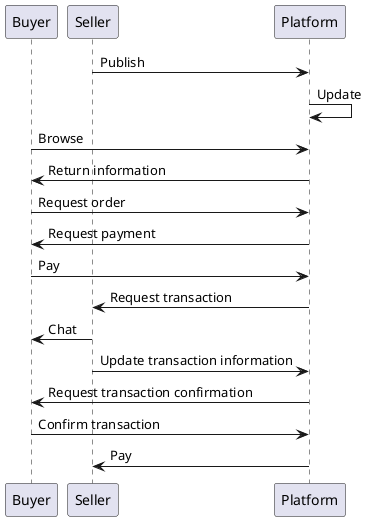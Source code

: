@startuml
participant Buyer
participant Seller
participant Platform
Seller  -> Platform: Publish
Platform -> Platform: Update
Buyer -> Platform: Browse
Platform -> Buyer: Return information

Buyer -> Platform: Request order
Platform -> Buyer: Request payment
Buyer -> Platform: Pay
Platform -> Seller: Request transaction

Seller -> Buyer: Chat
Seller -> Platform: Update transaction information
Platform -> Buyer: Request transaction confirmation
Buyer -> Platform: Confirm transaction
Platform -> Seller: Pay
@enduml